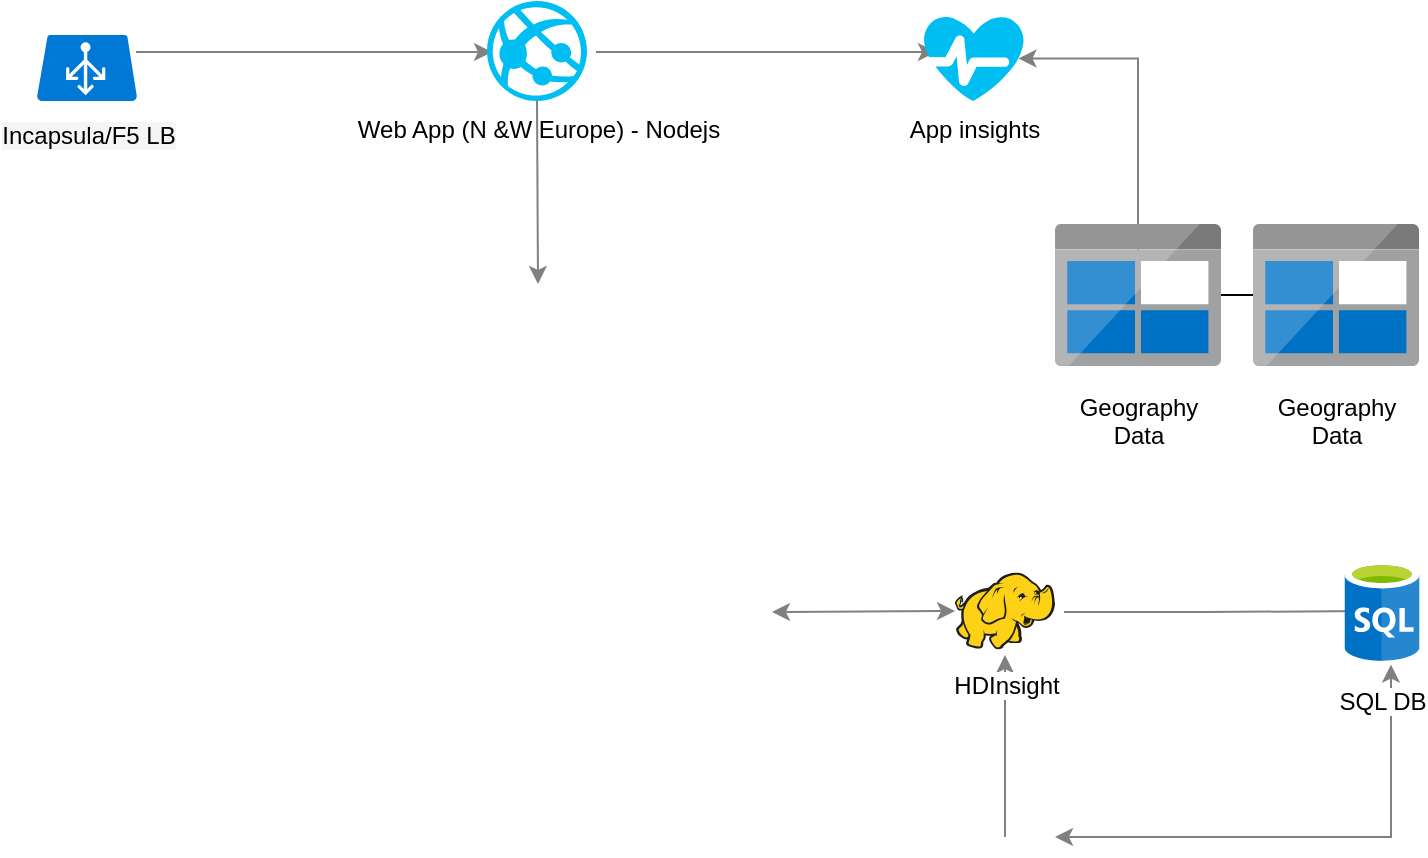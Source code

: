 <mxfile version="11.1.4" type="github"><diagram id="WI9T0HZ2pTsCkuznbFz-" name="Page-1"><mxGraphModel dx="1038" dy="550" grid="1" gridSize="10" guides="1" tooltips="1" connect="1" arrows="1" fold="1" page="1" pageScale="1" pageWidth="1169" pageHeight="827" math="0" shadow="0"><root><mxCell id="0"/><mxCell id="1" parent="0"/><mxCell id="AcxdMaKK0mU5kZiv2lnr-49" style="edgeStyle=elbowEdgeStyle;rounded=0;orthogonalLoop=1;jettySize=auto;elbow=vertical;html=1;strokeColor=#808080;entryX=-0.032;entryY=0.493;entryDx=0;entryDy=0;entryPerimeter=0;exitX=1.016;exitY=0.498;exitDx=0;exitDy=0;exitPerimeter=0;" parent="1" edge="1"><mxGeometry relative="1" as="geometry"><mxPoint x="286" y="224" as="sourcePoint"/><mxPoint x="464" y="224" as="targetPoint"/></mxGeometry></mxCell><mxCell id="RLjyjs_sm2IHfBNOWAbh-35" style="edgeStyle=elbowEdgeStyle;rounded=0;orthogonalLoop=1;jettySize=auto;html=1;strokeColor=#808080;exitX=0.5;exitY=1;exitDx=0;exitDy=0;exitPerimeter=0;" parent="1" source="0f0LiwUm1xgjmhmBiN22-12" edge="1"><mxGeometry relative="1" as="geometry"><mxPoint x="487" y="340" as="targetPoint"/><Array as="points"><mxPoint x="487" y="330"/></Array></mxGeometry></mxCell><mxCell id="RLjyjs_sm2IHfBNOWAbh-27" style="edgeStyle=elbowEdgeStyle;rounded=0;orthogonalLoop=1;jettySize=auto;html=1;strokeColor=#808080;entryX=-0.038;entryY=0.5;entryDx=0;entryDy=0;entryPerimeter=0;exitX=1.031;exitY=0.506;exitDx=0;exitDy=0;exitPerimeter=0;elbow=vertical;" parent="1" edge="1"><mxGeometry relative="1" as="geometry"><mxPoint x="516" y="224" as="sourcePoint"/><mxPoint x="686" y="224" as="targetPoint"/></mxGeometry></mxCell><mxCell id="RLjyjs_sm2IHfBNOWAbh-37" style="edgeStyle=elbowEdgeStyle;rounded=0;orthogonalLoop=1;jettySize=auto;html=1;strokeColor=#808080;entryX=0.945;entryY=0.5;entryDx=0;entryDy=0;entryPerimeter=0;" parent="1" source="RLjyjs_sm2IHfBNOWAbh-19" target="0f0LiwUm1xgjmhmBiN22-23" edge="1"><mxGeometry relative="1" as="geometry"><mxPoint x="720" y="250" as="sourcePoint"/><mxPoint x="740" y="227" as="targetPoint"/><Array as="points"><mxPoint x="787" y="224"/><mxPoint x="787" y="230"/></Array></mxGeometry></mxCell><mxCell id="RLjyjs_sm2IHfBNOWAbh-36" style="edgeStyle=elbowEdgeStyle;rounded=0;orthogonalLoop=1;jettySize=auto;html=1;strokeColor=#808080;" parent="1" target="RLjyjs_sm2IHfBNOWAbh-23" edge="1"><mxGeometry relative="1" as="geometry"><mxPoint x="750" y="504" as="sourcePoint"/></mxGeometry></mxCell><mxCell id="RLjyjs_sm2IHfBNOWAbh-32" style="edgeStyle=elbowEdgeStyle;rounded=0;orthogonalLoop=1;jettySize=auto;html=1;strokeColor=#808080;entryX=0.996;entryY=0.508;entryDx=0;entryDy=0;entryPerimeter=0;startArrow=classic;startFill=1;elbow=vertical;" parent="1" edge="1"><mxGeometry relative="1" as="geometry"><mxPoint x="695.5" y="503.5" as="sourcePoint"/><mxPoint x="604" y="504" as="targetPoint"/></mxGeometry></mxCell><mxCell id="RLjyjs_sm2IHfBNOWAbh-31" style="edgeStyle=elbowEdgeStyle;rounded=0;orthogonalLoop=1;jettySize=auto;html=1;strokeColor=#808080;" parent="1" edge="1"><mxGeometry relative="1" as="geometry"><mxPoint x="720.5" y="525.5" as="targetPoint"/><mxPoint x="720.5" y="616.5" as="sourcePoint"/></mxGeometry></mxCell><mxCell id="RLjyjs_sm2IHfBNOWAbh-30" style="edgeStyle=elbowEdgeStyle;rounded=0;orthogonalLoop=1;jettySize=auto;html=1;strokeColor=#808080;exitX=0.62;exitY=1.036;exitDx=0;exitDy=0;exitPerimeter=0;startArrow=classic;startFill=1;" parent="1" source="RLjyjs_sm2IHfBNOWAbh-23" edge="1"><mxGeometry relative="1" as="geometry"><mxPoint x="745.5" y="616.5" as="targetPoint"/><Array as="points"><mxPoint x="913.5" y="616.5"/></Array></mxGeometry></mxCell><mxCell id="0f0LiwUm1xgjmhmBiN22-32" value="" style="edgeStyle=orthogonalEdgeStyle;rounded=0;orthogonalLoop=1;jettySize=auto;html=1;" edge="1" parent="1" source="RLjyjs_sm2IHfBNOWAbh-19" target="0f0LiwUm1xgjmhmBiN22-31"><mxGeometry relative="1" as="geometry"/></mxCell><mxCell id="RLjyjs_sm2IHfBNOWAbh-19" value="Geography&lt;br&gt;Data" style="aspect=fixed;html=1;perimeter=none;align=center;shadow=0;dashed=0;image;fontSize=12;image=img/lib/mscae/BlobBlock.svg;labelBackgroundColor=#ffffff;fillColor=#4D9900;spacingTop=7;" parent="1" vertex="1"><mxGeometry x="745.5" y="310" width="83" height="71" as="geometry"/></mxCell><mxCell id="0f0LiwUm1xgjmhmBiN22-31" value="Geography&lt;br&gt;Data" style="aspect=fixed;html=1;perimeter=none;align=center;shadow=0;dashed=0;image;fontSize=12;image=img/lib/mscae/BlobBlock.svg;labelBackgroundColor=#ffffff;fillColor=#4D9900;spacingTop=7;" vertex="1" parent="1"><mxGeometry x="844.5" y="310" width="83" height="71" as="geometry"/></mxCell><mxCell id="RLjyjs_sm2IHfBNOWAbh-20" value="HDInsight" style="aspect=fixed;html=1;perimeter=none;align=center;shadow=0;dashed=0;image;fontSize=12;image=img/lib/mscae/HDInsight.svg;labelBackgroundColor=#ffffff;fillColor=#4D9900;spacingTop=4;" parent="1" vertex="1"><mxGeometry x="695.5" y="484.25" width="50" height="38.5" as="geometry"/></mxCell><mxCell id="RLjyjs_sm2IHfBNOWAbh-23" value="SQL DB" style="aspect=fixed;html=1;perimeter=none;align=center;shadow=0;dashed=0;image;fontSize=12;image=img/lib/mscae/SQL_Database_generic.svg;labelBackgroundColor=#ffffff;fillColor=#4D9900;spacingTop=6;" parent="1" vertex="1"><mxGeometry x="890.25" y="478.5" width="37.5" height="50" as="geometry"/></mxCell><mxCell id="0f0LiwUm1xgjmhmBiN22-12" value="Web App (N &amp;amp;W Europe) - Nodejs" style="verticalLabelPosition=bottom;html=1;verticalAlign=top;align=center;strokeColor=none;fillColor=#00BEF2;shape=mxgraph.azure.azure_website;pointerEvents=1;" vertex="1" parent="1"><mxGeometry x="461.5" y="198.5" width="50" height="50" as="geometry"/></mxCell><mxCell id="0f0LiwUm1xgjmhmBiN22-16" value="Incapsula/F5 LB" style="shadow=0;dashed=0;html=1;strokeColor=none;labelPosition=center;verticalLabelPosition=bottom;verticalAlign=top;align=center;shape=mxgraph.mscae.cloud.azure_automatic_load_balancer;fillColor=#0079D6;pointerEvents=1;labelBackgroundColor=#F5F5F5;fontColor=#000000;spacingTop=3;" vertex="1" parent="1"><mxGeometry x="236.5" y="215.5" width="50" height="33" as="geometry"/></mxCell><mxCell id="0f0LiwUm1xgjmhmBiN22-23" value="App insights" style="verticalLabelPosition=bottom;html=1;verticalAlign=top;align=center;strokeColor=none;fillColor=#00BEF2;shape=mxgraph.azure.health_monitoring;" vertex="1" parent="1"><mxGeometry x="680" y="206" width="50" height="42.5" as="geometry"/></mxCell></root></mxGraphModel></diagram></mxfile>
